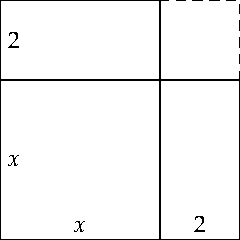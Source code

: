 settings.tex="pdflatex";

texpreamble("\usepackage{amsmath}
\usepackage{amsthm,amssymb}
\usepackage{mathpazo}
\usepackage[svgnames]{xcolor}
");
import graph;

size(120);

real x=2;
real y=1;
draw((x,0)--(x,x+y)--(0,x+y)--(0,0)--(x+y,0)--(x+y,x)--(0,x));
draw((x+y,x)--(x+y,x+y)--(x,x+y),dashed);

label("$x$",(x/2,0),N);
label("2",(x+y/2,0),N);
label("$x$",(0,x/2),E);
label("2",(0,x+y/2),E);